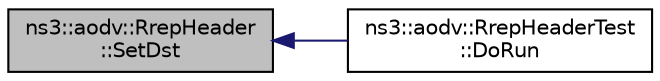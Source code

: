 digraph "ns3::aodv::RrepHeader::SetDst"
{
  edge [fontname="Helvetica",fontsize="10",labelfontname="Helvetica",labelfontsize="10"];
  node [fontname="Helvetica",fontsize="10",shape=record];
  rankdir="LR";
  Node1 [label="ns3::aodv::RrepHeader\l::SetDst",height=0.2,width=0.4,color="black", fillcolor="grey75", style="filled", fontcolor="black"];
  Node1 -> Node2 [dir="back",color="midnightblue",fontsize="10",style="solid"];
  Node2 [label="ns3::aodv::RrepHeaderTest\l::DoRun",height=0.2,width=0.4,color="black", fillcolor="white", style="filled",URL="$d8/d49/structns3_1_1aodv_1_1RrepHeaderTest.html#a738960399e10020c091c3b87085f16cd",tooltip="Implementation to actually run this TestCase. "];
}
